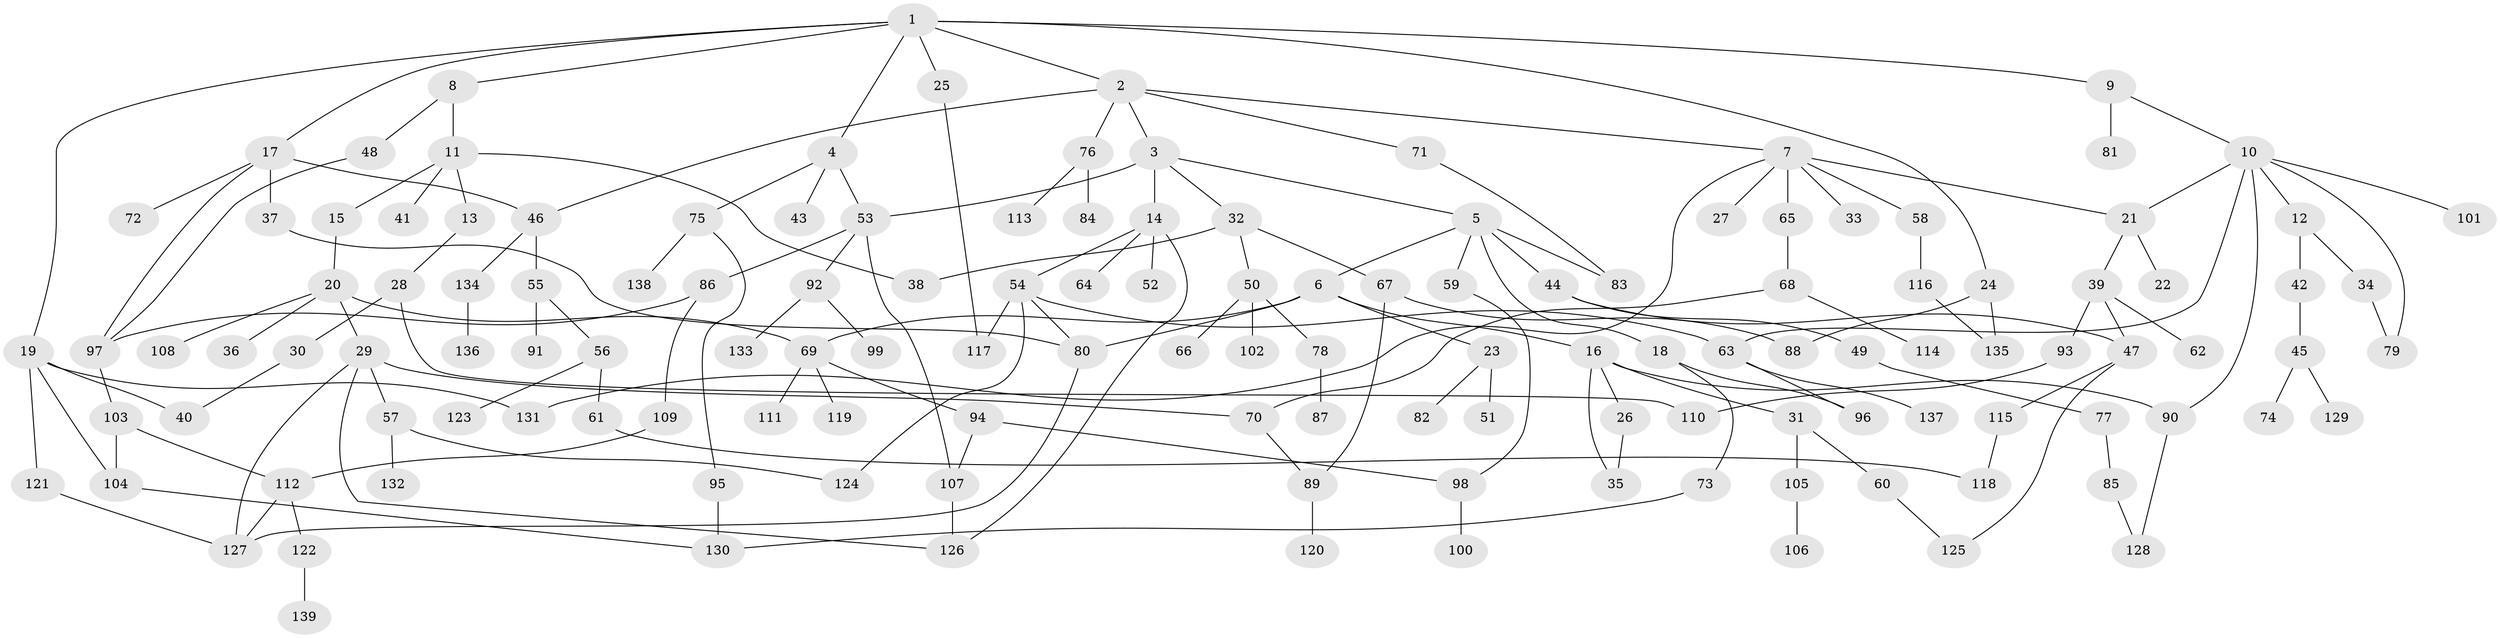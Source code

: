 // Generated by graph-tools (version 1.1) at 2025/41/03/09/25 04:41:49]
// undirected, 139 vertices, 177 edges
graph export_dot {
graph [start="1"]
  node [color=gray90,style=filled];
  1;
  2;
  3;
  4;
  5;
  6;
  7;
  8;
  9;
  10;
  11;
  12;
  13;
  14;
  15;
  16;
  17;
  18;
  19;
  20;
  21;
  22;
  23;
  24;
  25;
  26;
  27;
  28;
  29;
  30;
  31;
  32;
  33;
  34;
  35;
  36;
  37;
  38;
  39;
  40;
  41;
  42;
  43;
  44;
  45;
  46;
  47;
  48;
  49;
  50;
  51;
  52;
  53;
  54;
  55;
  56;
  57;
  58;
  59;
  60;
  61;
  62;
  63;
  64;
  65;
  66;
  67;
  68;
  69;
  70;
  71;
  72;
  73;
  74;
  75;
  76;
  77;
  78;
  79;
  80;
  81;
  82;
  83;
  84;
  85;
  86;
  87;
  88;
  89;
  90;
  91;
  92;
  93;
  94;
  95;
  96;
  97;
  98;
  99;
  100;
  101;
  102;
  103;
  104;
  105;
  106;
  107;
  108;
  109;
  110;
  111;
  112;
  113;
  114;
  115;
  116;
  117;
  118;
  119;
  120;
  121;
  122;
  123;
  124;
  125;
  126;
  127;
  128;
  129;
  130;
  131;
  132;
  133;
  134;
  135;
  136;
  137;
  138;
  139;
  1 -- 2;
  1 -- 4;
  1 -- 8;
  1 -- 9;
  1 -- 17;
  1 -- 19;
  1 -- 24;
  1 -- 25;
  2 -- 3;
  2 -- 7;
  2 -- 71;
  2 -- 76;
  2 -- 46;
  3 -- 5;
  3 -- 14;
  3 -- 32;
  3 -- 53;
  4 -- 43;
  4 -- 53;
  4 -- 75;
  5 -- 6;
  5 -- 18;
  5 -- 44;
  5 -- 59;
  5 -- 83;
  6 -- 16;
  6 -- 23;
  6 -- 80;
  6 -- 69;
  7 -- 21;
  7 -- 27;
  7 -- 33;
  7 -- 58;
  7 -- 65;
  7 -- 131;
  8 -- 11;
  8 -- 48;
  9 -- 10;
  9 -- 81;
  10 -- 12;
  10 -- 63;
  10 -- 79;
  10 -- 101;
  10 -- 21;
  10 -- 90;
  11 -- 13;
  11 -- 15;
  11 -- 41;
  11 -- 38;
  12 -- 34;
  12 -- 42;
  13 -- 28;
  14 -- 52;
  14 -- 54;
  14 -- 64;
  14 -- 126;
  15 -- 20;
  16 -- 26;
  16 -- 31;
  16 -- 35;
  16 -- 90;
  17 -- 37;
  17 -- 46;
  17 -- 72;
  17 -- 97;
  18 -- 73;
  18 -- 96;
  19 -- 121;
  19 -- 131;
  19 -- 104;
  19 -- 40;
  20 -- 29;
  20 -- 36;
  20 -- 69;
  20 -- 108;
  21 -- 22;
  21 -- 39;
  23 -- 51;
  23 -- 82;
  24 -- 88;
  24 -- 135;
  25 -- 117;
  26 -- 35;
  28 -- 30;
  28 -- 110;
  29 -- 57;
  29 -- 126;
  29 -- 127;
  29 -- 70;
  30 -- 40;
  31 -- 60;
  31 -- 105;
  32 -- 38;
  32 -- 50;
  32 -- 67;
  34 -- 79;
  37 -- 80;
  39 -- 62;
  39 -- 93;
  39 -- 47;
  42 -- 45;
  44 -- 47;
  44 -- 49;
  45 -- 74;
  45 -- 129;
  46 -- 55;
  46 -- 134;
  47 -- 115;
  47 -- 125;
  48 -- 97;
  49 -- 77;
  50 -- 66;
  50 -- 78;
  50 -- 102;
  53 -- 86;
  53 -- 92;
  53 -- 107;
  54 -- 117;
  54 -- 124;
  54 -- 63;
  54 -- 80;
  55 -- 56;
  55 -- 91;
  56 -- 61;
  56 -- 123;
  57 -- 132;
  57 -- 124;
  58 -- 116;
  59 -- 98;
  60 -- 125;
  61 -- 118;
  63 -- 96;
  63 -- 137;
  65 -- 68;
  67 -- 88;
  67 -- 89;
  68 -- 70;
  68 -- 114;
  69 -- 94;
  69 -- 111;
  69 -- 119;
  70 -- 89;
  71 -- 83;
  73 -- 130;
  75 -- 95;
  75 -- 138;
  76 -- 84;
  76 -- 113;
  77 -- 85;
  78 -- 87;
  80 -- 127;
  85 -- 128;
  86 -- 109;
  86 -- 97;
  89 -- 120;
  90 -- 128;
  92 -- 99;
  92 -- 133;
  93 -- 110;
  94 -- 107;
  94 -- 98;
  95 -- 130;
  97 -- 103;
  98 -- 100;
  103 -- 104;
  103 -- 112;
  104 -- 130;
  105 -- 106;
  107 -- 126;
  109 -- 112;
  112 -- 122;
  112 -- 127;
  115 -- 118;
  116 -- 135;
  121 -- 127;
  122 -- 139;
  134 -- 136;
}
